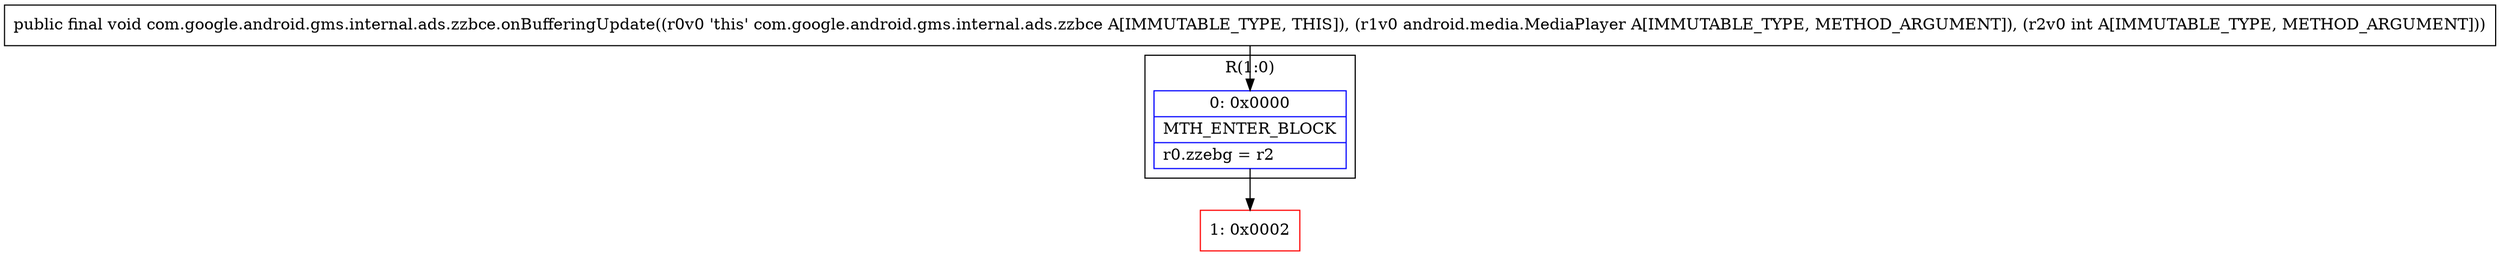 digraph "CFG forcom.google.android.gms.internal.ads.zzbce.onBufferingUpdate(Landroid\/media\/MediaPlayer;I)V" {
subgraph cluster_Region_386958124 {
label = "R(1:0)";
node [shape=record,color=blue];
Node_0 [shape=record,label="{0\:\ 0x0000|MTH_ENTER_BLOCK\l|r0.zzebg = r2\l}"];
}
Node_1 [shape=record,color=red,label="{1\:\ 0x0002}"];
MethodNode[shape=record,label="{public final void com.google.android.gms.internal.ads.zzbce.onBufferingUpdate((r0v0 'this' com.google.android.gms.internal.ads.zzbce A[IMMUTABLE_TYPE, THIS]), (r1v0 android.media.MediaPlayer A[IMMUTABLE_TYPE, METHOD_ARGUMENT]), (r2v0 int A[IMMUTABLE_TYPE, METHOD_ARGUMENT])) }"];
MethodNode -> Node_0;
Node_0 -> Node_1;
}


